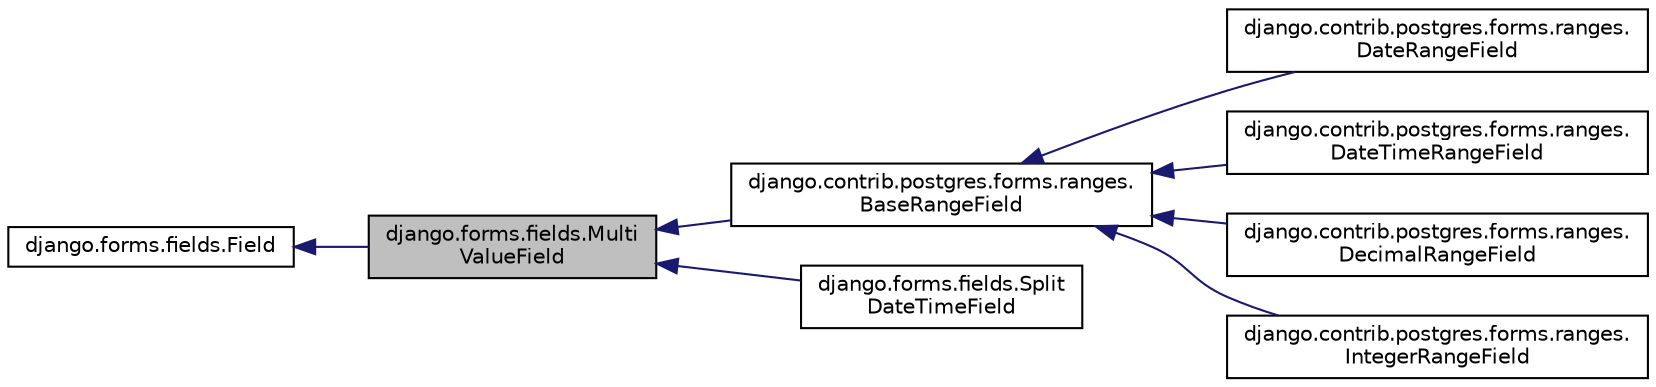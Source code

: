 digraph "django.forms.fields.MultiValueField"
{
 // LATEX_PDF_SIZE
  edge [fontname="Helvetica",fontsize="10",labelfontname="Helvetica",labelfontsize="10"];
  node [fontname="Helvetica",fontsize="10",shape=record];
  rankdir="LR";
  Node1 [label="django.forms.fields.Multi\lValueField",height=0.2,width=0.4,color="black", fillcolor="grey75", style="filled", fontcolor="black",tooltip=" "];
  Node2 -> Node1 [dir="back",color="midnightblue",fontsize="10",style="solid",fontname="Helvetica"];
  Node2 [label="django.forms.fields.Field",height=0.2,width=0.4,color="black", fillcolor="white", style="filled",URL="$classdjango_1_1forms_1_1fields_1_1_field.html",tooltip=" "];
  Node1 -> Node3 [dir="back",color="midnightblue",fontsize="10",style="solid",fontname="Helvetica"];
  Node3 [label="django.contrib.postgres.forms.ranges.\lBaseRangeField",height=0.2,width=0.4,color="black", fillcolor="white", style="filled",URL="$classdjango_1_1contrib_1_1postgres_1_1forms_1_1ranges_1_1_base_range_field.html",tooltip=" "];
  Node3 -> Node4 [dir="back",color="midnightblue",fontsize="10",style="solid",fontname="Helvetica"];
  Node4 [label="django.contrib.postgres.forms.ranges.\lDateRangeField",height=0.2,width=0.4,color="black", fillcolor="white", style="filled",URL="$classdjango_1_1contrib_1_1postgres_1_1forms_1_1ranges_1_1_date_range_field.html",tooltip=" "];
  Node3 -> Node5 [dir="back",color="midnightblue",fontsize="10",style="solid",fontname="Helvetica"];
  Node5 [label="django.contrib.postgres.forms.ranges.\lDateTimeRangeField",height=0.2,width=0.4,color="black", fillcolor="white", style="filled",URL="$classdjango_1_1contrib_1_1postgres_1_1forms_1_1ranges_1_1_date_time_range_field.html",tooltip=" "];
  Node3 -> Node6 [dir="back",color="midnightblue",fontsize="10",style="solid",fontname="Helvetica"];
  Node6 [label="django.contrib.postgres.forms.ranges.\lDecimalRangeField",height=0.2,width=0.4,color="black", fillcolor="white", style="filled",URL="$classdjango_1_1contrib_1_1postgres_1_1forms_1_1ranges_1_1_decimal_range_field.html",tooltip=" "];
  Node3 -> Node7 [dir="back",color="midnightblue",fontsize="10",style="solid",fontname="Helvetica"];
  Node7 [label="django.contrib.postgres.forms.ranges.\lIntegerRangeField",height=0.2,width=0.4,color="black", fillcolor="white", style="filled",URL="$classdjango_1_1contrib_1_1postgres_1_1forms_1_1ranges_1_1_integer_range_field.html",tooltip=" "];
  Node1 -> Node8 [dir="back",color="midnightblue",fontsize="10",style="solid",fontname="Helvetica"];
  Node8 [label="django.forms.fields.Split\lDateTimeField",height=0.2,width=0.4,color="black", fillcolor="white", style="filled",URL="$classdjango_1_1forms_1_1fields_1_1_split_date_time_field.html",tooltip=" "];
}
